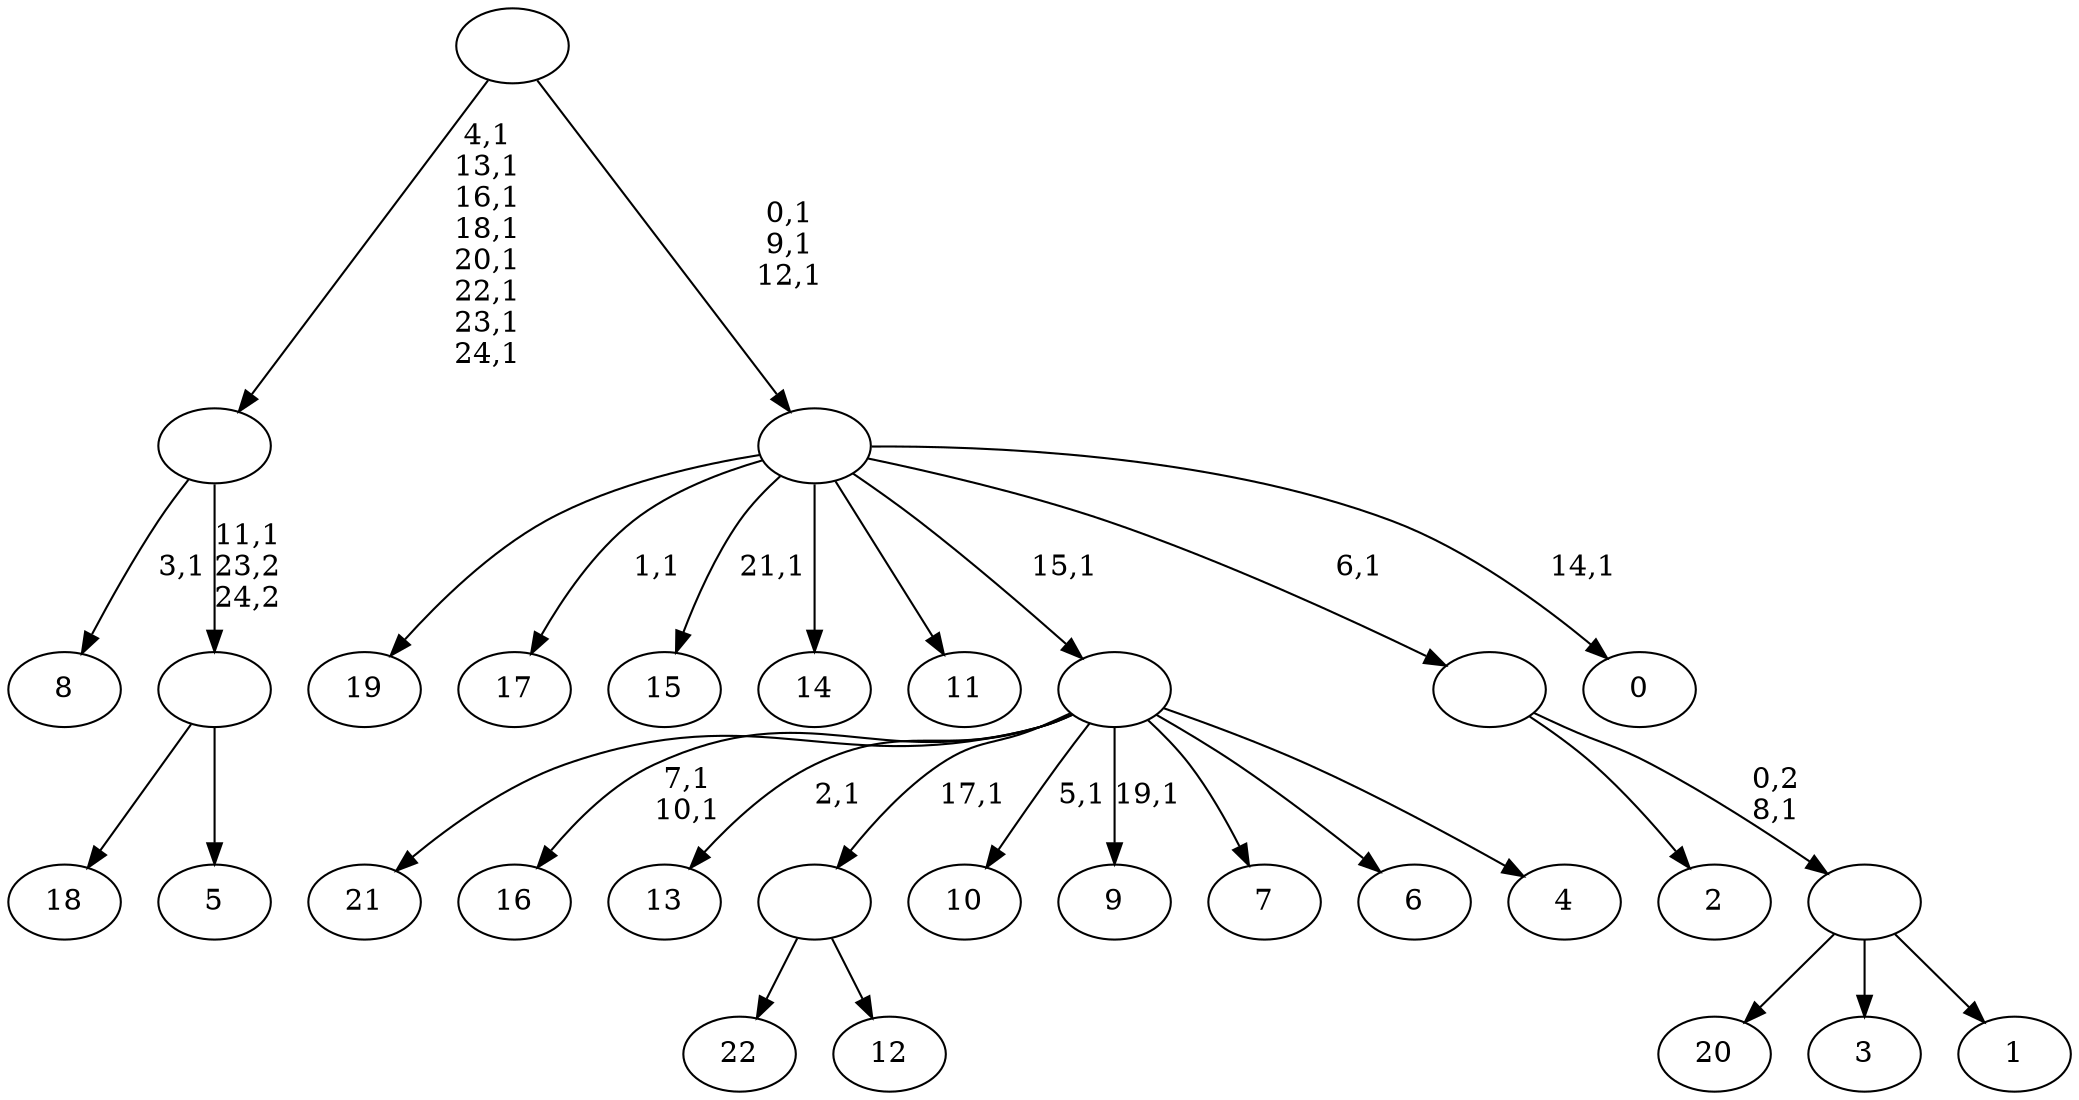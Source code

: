 digraph T {
	48 [label="22"]
	47 [label="21"]
	46 [label="20"]
	45 [label="19"]
	44 [label="18"]
	43 [label="17"]
	41 [label="16"]
	38 [label="15"]
	36 [label="14"]
	35 [label="13"]
	33 [label="12"]
	32 [label=""]
	31 [label="11"]
	30 [label="10"]
	28 [label="9"]
	26 [label="8"]
	24 [label="7"]
	23 [label="6"]
	22 [label="5"]
	21 [label=""]
	20 [label=""]
	12 [label="4"]
	11 [label=""]
	10 [label="3"]
	9 [label="2"]
	8 [label="1"]
	7 [label=""]
	6 [label=""]
	5 [label="0"]
	3 [label=""]
	0 [label=""]
	32 -> 48 [label=""]
	32 -> 33 [label=""]
	21 -> 44 [label=""]
	21 -> 22 [label=""]
	20 -> 26 [label="3,1"]
	20 -> 21 [label="11,1\n23,2\n24,2"]
	11 -> 28 [label="19,1"]
	11 -> 30 [label="5,1"]
	11 -> 35 [label="2,1"]
	11 -> 41 [label="7,1\n10,1"]
	11 -> 47 [label=""]
	11 -> 32 [label="17,1"]
	11 -> 24 [label=""]
	11 -> 23 [label=""]
	11 -> 12 [label=""]
	7 -> 46 [label=""]
	7 -> 10 [label=""]
	7 -> 8 [label=""]
	6 -> 9 [label=""]
	6 -> 7 [label="0,2\n8,1"]
	3 -> 5 [label="14,1"]
	3 -> 38 [label="21,1"]
	3 -> 43 [label="1,1"]
	3 -> 45 [label=""]
	3 -> 36 [label=""]
	3 -> 31 [label=""]
	3 -> 11 [label="15,1"]
	3 -> 6 [label="6,1"]
	0 -> 3 [label="0,1\n9,1\n12,1"]
	0 -> 20 [label="4,1\n13,1\n16,1\n18,1\n20,1\n22,1\n23,1\n24,1"]
}
